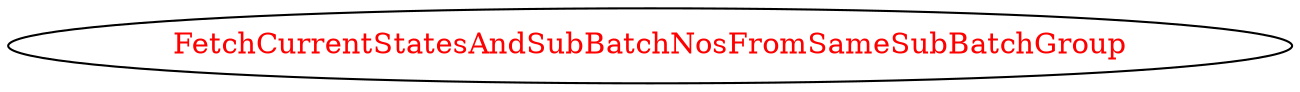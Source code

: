 digraph dependencyGraph {
 concentrate=true;
 ranksep="2.0";
 rankdir="LR"; 
 splines="ortho";
"FetchCurrentStatesAndSubBatchNosFromSameSubBatchGroup" [fontcolor="red"];
}